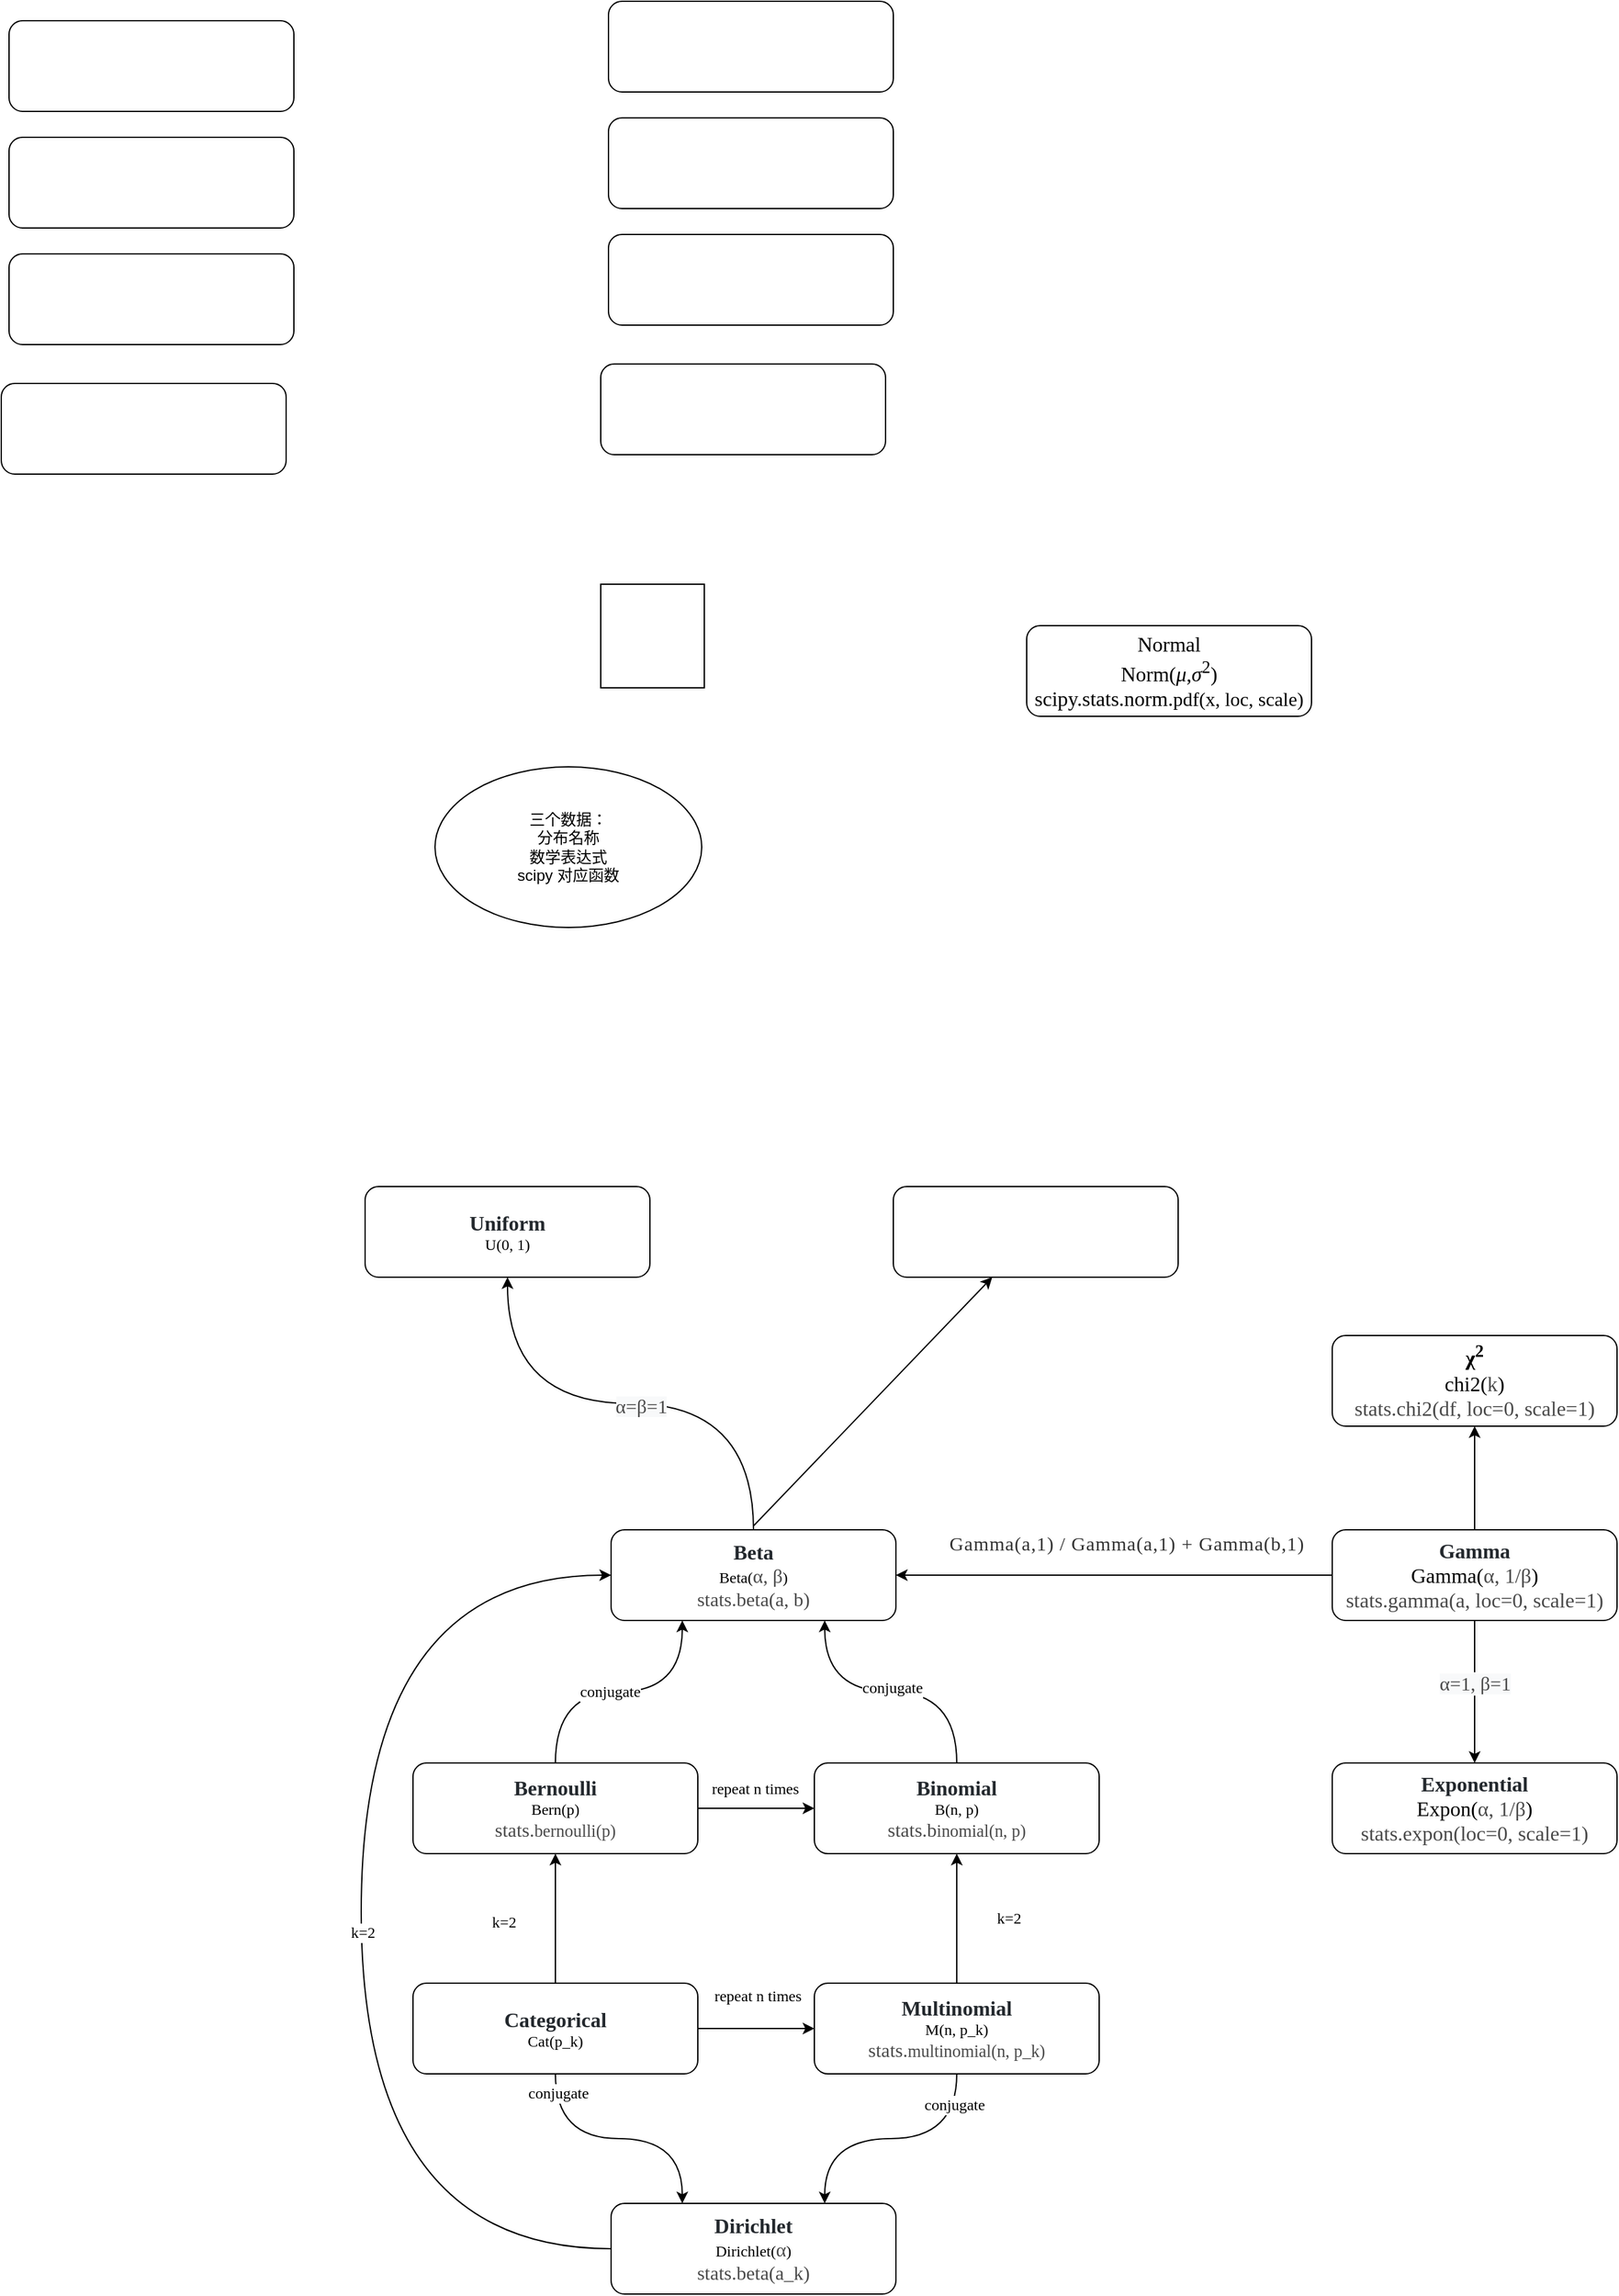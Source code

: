 <mxfile version="14.6.13" type="device"><diagram id="b2CaYkgUw3xgY0C4xX47" name="Page-1"><mxGraphModel dx="655" dy="710" grid="0" gridSize="10" guides="1" tooltips="1" connect="1" arrows="1" fold="1" page="1" pageScale="1" pageWidth="3300" pageHeight="4681" math="0" shadow="0"><root><mxCell id="0"/><mxCell id="1" parent="0"/><mxCell id="jUIoDYva2noRJINr1U3d-1" value="&lt;span style=&quot;box-sizing: border-box ; font-weight: 600 ; color: rgb(36 , 41 , 46) ; font-size: 16px ; background-color: rgb(255 , 255 , 255)&quot;&gt;Uniform&lt;/span&gt;&lt;br&gt;U(0, 1)" style="rounded=1;whiteSpace=wrap;html=1;fontFamily=Times New Roman;align=center;verticalAlign=middle;" vertex="1" parent="1"><mxGeometry x="1194" y="1454" width="220" height="70" as="geometry"/></mxCell><mxCell id="jUIoDYva2noRJINr1U3d-2" value="" style="edgeStyle=orthogonalEdgeStyle;rounded=0;orthogonalLoop=1;jettySize=auto;html=1;fontFamily=Times New Roman;align=center;verticalAlign=middle;fontSize=12;curved=1;" edge="1" parent="1" source="jUIoDYva2noRJINr1U3d-6" target="jUIoDYva2noRJINr1U3d-9"><mxGeometry relative="1" as="geometry"/></mxCell><mxCell id="jUIoDYva2noRJINr1U3d-3" value="repeat n times" style="edgeLabel;html=1;align=center;verticalAlign=middle;resizable=0;points=[];fontFamily=Times New Roman;fontSize=12;" vertex="1" connectable="0" parent="jUIoDYva2noRJINr1U3d-2"><mxGeometry x="0.072" y="-1" relative="1" as="geometry"><mxPoint x="-4" y="-16" as="offset"/></mxGeometry></mxCell><mxCell id="jUIoDYva2noRJINr1U3d-4" style="edgeStyle=orthogonalEdgeStyle;rounded=0;orthogonalLoop=1;jettySize=auto;html=1;exitX=0.5;exitY=0;exitDx=0;exitDy=0;entryX=0.25;entryY=1;entryDx=0;entryDy=0;fontFamily=Times New Roman;align=center;verticalAlign=middle;curved=1;" edge="1" parent="1" source="jUIoDYva2noRJINr1U3d-6" target="jUIoDYva2noRJINr1U3d-23"><mxGeometry relative="1" as="geometry"/></mxCell><mxCell id="jUIoDYva2noRJINr1U3d-5" value="conjugate" style="edgeLabel;html=1;align=center;verticalAlign=middle;resizable=0;points=[];fontSize=12;fontFamily=Times New Roman;" vertex="1" connectable="0" parent="jUIoDYva2noRJINr1U3d-4"><mxGeometry x="-0.132" relative="1" as="geometry"><mxPoint x="6" as="offset"/></mxGeometry></mxCell><mxCell id="jUIoDYva2noRJINr1U3d-6" value="&lt;span style=&quot;box-sizing: border-box; font-weight: 600; color: rgb(36, 41, 46); font-size: 16px; background-color: rgb(255, 255, 255);&quot;&gt;&lt;span style=&quot;box-sizing: border-box ; font-family: , , &amp;quot;segoe ui&amp;quot; , &amp;quot;helvetica&amp;quot; , &amp;quot;arial&amp;quot; , sans-serif , &amp;quot;apple color emoji&amp;quot; , &amp;quot;segoe ui emoji&amp;quot;&quot;&gt;Bernoulli&lt;/span&gt;&lt;/span&gt;&lt;br&gt;Bern(p)&lt;br&gt;&lt;span class=&quot;sig-prename descclassname&quot; style=&quot;box-sizing: border-box; background-color: transparent; color: rgb(74, 74, 74); font-size: 15px;&quot;&gt;stats.&lt;/span&gt;&lt;span class=&quot;sig-name descname&quot; style=&quot;box-sizing: border-box; background-color: transparent; font-size: 1.1em; color: rgb(74, 74, 74);&quot;&gt;bernoulli(p)&lt;/span&gt;" style="rounded=1;whiteSpace=wrap;html=1;fontFamily=Times New Roman;align=center;verticalAlign=middle;" vertex="1" parent="1"><mxGeometry x="1231" y="1899" width="220" height="70" as="geometry"/></mxCell><mxCell id="jUIoDYva2noRJINr1U3d-7" style="edgeStyle=orthogonalEdgeStyle;rounded=0;orthogonalLoop=1;jettySize=auto;html=1;exitX=0.5;exitY=0;exitDx=0;exitDy=0;entryX=0.75;entryY=1;entryDx=0;entryDy=0;fontFamily=Times New Roman;align=center;verticalAlign=middle;curved=1;" edge="1" parent="1" source="jUIoDYva2noRJINr1U3d-9" target="jUIoDYva2noRJINr1U3d-23"><mxGeometry relative="1" as="geometry"/></mxCell><mxCell id="jUIoDYva2noRJINr1U3d-8" value="conjugate" style="edgeLabel;html=1;align=center;verticalAlign=middle;resizable=0;points=[];fontSize=12;fontFamily=Times New Roman;" vertex="1" connectable="0" parent="jUIoDYva2noRJINr1U3d-7"><mxGeometry x="0.035" y="-3" relative="1" as="geometry"><mxPoint x="4" as="offset"/></mxGeometry></mxCell><mxCell id="jUIoDYva2noRJINr1U3d-9" value="&lt;span style=&quot;box-sizing: border-box ; font-weight: 600 ; color: rgb(36 , 41 , 46) ; font-size: 16px ; background-color: rgb(255 , 255 , 255)&quot;&gt;Binomial&lt;/span&gt;&lt;br&gt;B(n, p)&lt;br&gt;&lt;span class=&quot;sig-prename descclassname&quot; style=&quot;background-color: transparent ; box-sizing: border-box ; color: rgb(74 , 74 , 74) ; font-size: 15px&quot;&gt;stats.b&lt;/span&gt;&lt;span class=&quot;sig-name descname&quot; style=&quot;background-color: transparent ; box-sizing: border-box ; font-size: 1.1em ; color: rgb(74 , 74 , 74)&quot;&gt;inomial(n, p)&lt;/span&gt;" style="rounded=1;whiteSpace=wrap;html=1;fontFamily=Times New Roman;align=center;verticalAlign=middle;" vertex="1" parent="1"><mxGeometry x="1541" y="1899" width="220" height="70" as="geometry"/></mxCell><mxCell id="jUIoDYva2noRJINr1U3d-10" value="" style="edgeStyle=orthogonalEdgeStyle;rounded=0;orthogonalLoop=1;jettySize=auto;html=1;fontFamily=Times New Roman;align=center;verticalAlign=middle;fontSize=12;curved=1;" edge="1" parent="1" source="jUIoDYva2noRJINr1U3d-16" target="jUIoDYva2noRJINr1U3d-6"><mxGeometry relative="1" as="geometry"/></mxCell><mxCell id="jUIoDYva2noRJINr1U3d-11" value="k=2" style="edgeLabel;html=1;align=center;verticalAlign=middle;resizable=0;points=[];fontFamily=Times New Roman;fontSize=12;" vertex="1" connectable="0" parent="jUIoDYva2noRJINr1U3d-10"><mxGeometry x="-0.235" y="-1" relative="1" as="geometry"><mxPoint x="-41" y="-9" as="offset"/></mxGeometry></mxCell><mxCell id="jUIoDYva2noRJINr1U3d-12" value="" style="edgeStyle=orthogonalEdgeStyle;rounded=0;orthogonalLoop=1;jettySize=auto;html=1;fontFamily=Times New Roman;align=center;verticalAlign=middle;fontSize=12;curved=1;" edge="1" parent="1" source="jUIoDYva2noRJINr1U3d-16" target="jUIoDYva2noRJINr1U3d-20"><mxGeometry relative="1" as="geometry"/></mxCell><mxCell id="jUIoDYva2noRJINr1U3d-13" value="repeat n times" style="edgeLabel;html=1;align=center;verticalAlign=middle;resizable=0;points=[];fontFamily=Times New Roman;fontSize=12;" vertex="1" connectable="0" parent="jUIoDYva2noRJINr1U3d-12"><mxGeometry x="-0.188" y="3" relative="1" as="geometry"><mxPoint x="9" y="-22" as="offset"/></mxGeometry></mxCell><mxCell id="jUIoDYva2noRJINr1U3d-14" style="edgeStyle=orthogonalEdgeStyle;rounded=0;orthogonalLoop=1;jettySize=auto;html=1;entryX=0.25;entryY=0;entryDx=0;entryDy=0;fontFamily=Times New Roman;fontSize=12;align=center;verticalAlign=middle;curved=1;" edge="1" parent="1" source="jUIoDYva2noRJINr1U3d-16" target="jUIoDYva2noRJINr1U3d-26"><mxGeometry relative="1" as="geometry"/></mxCell><mxCell id="jUIoDYva2noRJINr1U3d-15" value="conjugate" style="edgeLabel;html=1;align=center;verticalAlign=middle;resizable=0;points=[];fontSize=12;fontFamily=Times New Roman;" vertex="1" connectable="0" parent="jUIoDYva2noRJINr1U3d-14"><mxGeometry x="-0.847" y="2" relative="1" as="geometry"><mxPoint as="offset"/></mxGeometry></mxCell><mxCell id="jUIoDYva2noRJINr1U3d-16" value="&lt;span style=&quot;box-sizing: border-box; font-weight: 600; color: rgb(36, 41, 46); font-size: 16px; background-color: rgb(255, 255, 255);&quot;&gt;Categorical&lt;/span&gt;&lt;br&gt;Cat(p_k)" style="rounded=1;whiteSpace=wrap;html=1;fontFamily=Times New Roman;align=center;verticalAlign=middle;" vertex="1" parent="1"><mxGeometry x="1231" y="2069" width="220" height="70" as="geometry"/></mxCell><mxCell id="jUIoDYva2noRJINr1U3d-17" value="k=2" style="edgeStyle=orthogonalEdgeStyle;rounded=0;orthogonalLoop=1;jettySize=auto;html=1;fontFamily=Times New Roman;align=center;verticalAlign=middle;fontSize=12;curved=1;" edge="1" parent="1" source="jUIoDYva2noRJINr1U3d-20" target="jUIoDYva2noRJINr1U3d-9"><mxGeometry y="-40" relative="1" as="geometry"><mxPoint as="offset"/></mxGeometry></mxCell><mxCell id="jUIoDYva2noRJINr1U3d-18" style="edgeStyle=orthogonalEdgeStyle;rounded=0;orthogonalLoop=1;jettySize=auto;html=1;exitX=0.5;exitY=1;exitDx=0;exitDy=0;entryX=0.75;entryY=0;entryDx=0;entryDy=0;fontFamily=Times New Roman;fontSize=12;align=center;verticalAlign=middle;curved=1;" edge="1" parent="1" source="jUIoDYva2noRJINr1U3d-20" target="jUIoDYva2noRJINr1U3d-26"><mxGeometry relative="1" as="geometry"/></mxCell><mxCell id="jUIoDYva2noRJINr1U3d-19" value="conjugate" style="edgeLabel;html=1;align=center;verticalAlign=middle;resizable=0;points=[];fontSize=12;fontFamily=Times New Roman;" vertex="1" connectable="0" parent="jUIoDYva2noRJINr1U3d-18"><mxGeometry x="-0.763" y="-2" relative="1" as="geometry"><mxPoint as="offset"/></mxGeometry></mxCell><mxCell id="jUIoDYva2noRJINr1U3d-20" value="&lt;span style=&quot;box-sizing: border-box ; font-weight: 600 ; color: rgb(36 , 41 , 46) ; font-size: 16px ; background-color: rgb(255 , 255 , 255)&quot;&gt;Multinomial&lt;/span&gt;&lt;br&gt;M(n, p_k)&lt;br&gt;&lt;span class=&quot;sig-prename descclassname&quot; style=&quot;box-sizing: border-box ; background-color: transparent ; color: rgb(74 , 74 , 74) ; font-size: 15px&quot;&gt;stats.&lt;/span&gt;&lt;span class=&quot;sig-name descname&quot; style=&quot;box-sizing: border-box ; background-color: transparent ; font-size: 1.1em ; color: rgb(74 , 74 , 74)&quot;&gt;multinomial(n, p_k)&lt;/span&gt;" style="rounded=1;whiteSpace=wrap;html=1;fontFamily=Times New Roman;align=center;verticalAlign=middle;" vertex="1" parent="1"><mxGeometry x="1541" y="2069" width="220" height="70" as="geometry"/></mxCell><mxCell id="jUIoDYva2noRJINr1U3d-21" value="" style="edgeStyle=orthogonalEdgeStyle;rounded=0;orthogonalLoop=1;jettySize=auto;html=1;fontFamily=Times New Roman;fontSize=12;align=center;verticalAlign=middle;curved=1;" edge="1" parent="1" source="jUIoDYva2noRJINr1U3d-23" target="jUIoDYva2noRJINr1U3d-1"><mxGeometry relative="1" as="geometry"/></mxCell><mxCell id="jUIoDYva2noRJINr1U3d-22" value="&lt;span style=&quot;color: rgb(74 , 74 , 74) ; font-size: 15px ; background-color: rgb(248 , 249 , 250)&quot;&gt;α=β=1&lt;/span&gt;" style="edgeLabel;html=1;align=center;verticalAlign=middle;resizable=0;points=[];fontSize=12;fontFamily=Times New Roman;" vertex="1" connectable="0" parent="jUIoDYva2noRJINr1U3d-21"><mxGeometry x="-0.04" y="1" relative="1" as="geometry"><mxPoint as="offset"/></mxGeometry></mxCell><mxCell id="jUIoDYva2noRJINr1U3d-23" value="&lt;span style=&quot;box-sizing: border-box ; font-weight: 600 ; color: rgb(36 , 41 , 46) ; font-size: 16px ; background-color: rgb(255 , 255 , 255)&quot;&gt;&lt;span style=&quot;box-sizing: border-box ; font-family: , , &amp;#34;segoe ui&amp;#34; , &amp;#34;helvetica&amp;#34; , &amp;#34;arial&amp;#34; , sans-serif , &amp;#34;apple color emoji&amp;#34; , &amp;#34;segoe ui emoji&amp;#34;&quot;&gt;Beta&lt;/span&gt;&lt;/span&gt;&lt;br&gt;Beta(&lt;span style=&quot;color: rgb(74 , 74 , 74) ; font-size: 15px&quot;&gt;α, β&lt;/span&gt;)&lt;br&gt;&lt;span class=&quot;sig-prename descclassname&quot; style=&quot;box-sizing: border-box ; background-color: transparent ; color: rgb(74 , 74 , 74) ; font-size: 15px&quot;&gt;stats.beta(a, b)&lt;/span&gt;" style="rounded=1;whiteSpace=wrap;html=1;fontFamily=Times New Roman;align=center;verticalAlign=middle;" vertex="1" parent="1"><mxGeometry x="1384" y="1719" width="220" height="70" as="geometry"/></mxCell><mxCell id="jUIoDYva2noRJINr1U3d-24" style="edgeStyle=orthogonalEdgeStyle;rounded=0;orthogonalLoop=1;jettySize=auto;html=1;entryX=0;entryY=0.5;entryDx=0;entryDy=0;fontFamily=Times New Roman;fontSize=12;align=center;verticalAlign=middle;exitX=0;exitY=0.5;exitDx=0;exitDy=0;curved=1;" edge="1" parent="1" source="jUIoDYva2noRJINr1U3d-26" target="jUIoDYva2noRJINr1U3d-23"><mxGeometry relative="1" as="geometry"><Array as="points"><mxPoint x="1191" y="2274"/><mxPoint x="1191" y="1754"/></Array></mxGeometry></mxCell><mxCell id="jUIoDYva2noRJINr1U3d-25" value="k=2" style="edgeLabel;html=1;align=center;verticalAlign=middle;resizable=0;points=[];fontSize=12;fontFamily=Times New Roman;" vertex="1" connectable="0" parent="jUIoDYva2noRJINr1U3d-24"><mxGeometry x="-0.035" y="-1" relative="1" as="geometry"><mxPoint as="offset"/></mxGeometry></mxCell><mxCell id="jUIoDYva2noRJINr1U3d-26" value="&lt;font color=&quot;#24292e&quot;&gt;&lt;span style=&quot;font-size: 16px ; background-color: rgb(255 , 255 , 255)&quot;&gt;&lt;b&gt;Dirichlet&lt;br&gt;&lt;/b&gt;&lt;/span&gt;&lt;/font&gt;Dirichlet(&lt;span style=&quot;color: rgb(74 , 74 , 74) ; font-size: 15px&quot;&gt;α&lt;/span&gt;)&lt;br&gt;&lt;span class=&quot;sig-prename descclassname&quot; style=&quot;box-sizing: border-box ; background-color: transparent ; color: rgb(74 , 74 , 74) ; font-size: 15px&quot;&gt;stats.beta(a_k)&lt;/span&gt;" style="rounded=1;whiteSpace=wrap;html=1;fontFamily=Times New Roman;align=center;verticalAlign=middle;" vertex="1" parent="1"><mxGeometry x="1384" y="2239" width="220" height="70" as="geometry"/></mxCell><mxCell id="jUIoDYva2noRJINr1U3d-27" style="edgeStyle=orthogonalEdgeStyle;rounded=0;orthogonalLoop=1;jettySize=auto;html=1;exitX=0;exitY=0.5;exitDx=0;exitDy=0;entryX=1;entryY=0.5;entryDx=0;entryDy=0;fontFamily=Times New Roman;fontSize=12;align=center;verticalAlign=middle;curved=1;" edge="1" parent="1" source="jUIoDYva2noRJINr1U3d-32" target="jUIoDYva2noRJINr1U3d-23"><mxGeometry relative="1" as="geometry"/></mxCell><mxCell id="jUIoDYva2noRJINr1U3d-28" value="&lt;span style=&quot;color: rgb(51 , 51 , 51) ; font-family: , , &amp;#34;helvetica neue&amp;#34; , &amp;#34;pingfang sc&amp;#34; , &amp;#34;hiragino sans gb&amp;#34; , &amp;#34;microsoft yahei ui&amp;#34; , &amp;#34;microsoft yahei&amp;#34; , &amp;#34;arial&amp;#34; , sans-serif ; font-size: 15px ; letter-spacing: 0.544px ; text-align: justify&quot;&gt;Gamma(a,1) / Gamma(a,1) + Gamma(b,1)&lt;/span&gt;" style="edgeLabel;html=1;align=center;verticalAlign=middle;resizable=0;points=[];fontSize=12;fontFamily=Times New Roman;" vertex="1" connectable="0" parent="jUIoDYva2noRJINr1U3d-27"><mxGeometry x="-0.177" y="-3" relative="1" as="geometry"><mxPoint x="-21" y="-22" as="offset"/></mxGeometry></mxCell><mxCell id="jUIoDYva2noRJINr1U3d-29" value="" style="edgeStyle=orthogonalEdgeStyle;rounded=0;orthogonalLoop=1;jettySize=auto;html=1;fontFamily=Times New Roman;fontSize=12;align=center;verticalAlign=middle;curved=1;" edge="1" parent="1" source="jUIoDYva2noRJINr1U3d-32" target="jUIoDYva2noRJINr1U3d-33"><mxGeometry relative="1" as="geometry"/></mxCell><mxCell id="jUIoDYva2noRJINr1U3d-30" value="&lt;span style=&quot;color: rgb(74 , 74 , 74) ; font-size: 15px ; background-color: rgb(248 , 249 , 250)&quot;&gt;α=1, β=1&lt;/span&gt;" style="edgeLabel;html=1;align=center;verticalAlign=middle;resizable=0;points=[];fontSize=12;fontFamily=Times New Roman;" vertex="1" connectable="0" parent="jUIoDYva2noRJINr1U3d-29"><mxGeometry x="-0.124" relative="1" as="geometry"><mxPoint as="offset"/></mxGeometry></mxCell><mxCell id="jUIoDYva2noRJINr1U3d-31" value="" style="edgeStyle=orthogonalEdgeStyle;rounded=0;orthogonalLoop=1;jettySize=auto;html=1;fontFamily=Times New Roman;fontSize=12;align=center;verticalAlign=middle;curved=1;" edge="1" parent="1" source="jUIoDYva2noRJINr1U3d-32" target="jUIoDYva2noRJINr1U3d-34"><mxGeometry relative="1" as="geometry"/></mxCell><mxCell id="jUIoDYva2noRJINr1U3d-32" value="&lt;font style=&quot;font-size: 16px&quot;&gt;&lt;span style=&quot;box-sizing: border-box ; font-weight: 600 ; color: rgb(36 , 41 , 46) ; background-color: rgb(255 , 255 , 255)&quot;&gt;&lt;span style=&quot;box-sizing: border-box&quot;&gt;Gamma&lt;/span&gt;&lt;/span&gt;&lt;br&gt;Gamma(&lt;span style=&quot;color: rgb(74 , 74 , 74)&quot;&gt;α, 1/β&lt;/span&gt;)&lt;br&gt;&lt;span class=&quot;sig-prename descclassname&quot; style=&quot;box-sizing: border-box ; background-color: transparent ; color: rgb(74 , 74 , 74)&quot;&gt;stats.gamma(a, loc=0, scale=1)&lt;/span&gt;&lt;/font&gt;" style="rounded=1;whiteSpace=wrap;html=1;fontFamily=Times New Roman;align=center;verticalAlign=middle;" vertex="1" parent="1"><mxGeometry x="1941" y="1719" width="220" height="70" as="geometry"/></mxCell><mxCell id="jUIoDYva2noRJINr1U3d-33" value="&lt;font style=&quot;font-size: 16px&quot;&gt;&lt;span style=&quot;box-sizing: border-box ; font-weight: 600 ; color: rgb(36 , 41 , 46) ; background-color: rgb(255 , 255 , 255)&quot;&gt;&lt;span style=&quot;box-sizing: border-box&quot;&gt;Exponential&lt;/span&gt;&lt;/span&gt;&lt;br&gt;Expon(&lt;span style=&quot;color: rgb(74 , 74 , 74)&quot;&gt;α, 1/β&lt;/span&gt;)&lt;br&gt;&lt;span class=&quot;sig-prename descclassname&quot; style=&quot;box-sizing: border-box ; background-color: transparent ; color: rgb(74 , 74 , 74)&quot;&gt;stats.expon(loc=0, scale=1)&lt;/span&gt;&lt;/font&gt;" style="rounded=1;whiteSpace=wrap;html=1;fontFamily=Times New Roman;align=center;verticalAlign=middle;" vertex="1" parent="1"><mxGeometry x="1941" y="1899" width="220" height="70" as="geometry"/></mxCell><mxCell id="jUIoDYva2noRJINr1U3d-34" value="&lt;font style=&quot;font-size: 16px&quot;&gt;&lt;font style=&quot;font-size: 16px&quot;&gt;&lt;span style=&quot;background-color: rgb(255 , 255 , 255)&quot;&gt;&lt;b&gt;χ&lt;sup&gt;2&lt;/sup&gt;&lt;/b&gt;&lt;/span&gt;&lt;br&gt;&lt;span style=&quot;background-color: rgb(255 , 255 , 255)&quot;&gt;chi2&lt;/span&gt;(&lt;span style=&quot;color: rgb(74 , 74 , 74)&quot;&gt;k&lt;/span&gt;)&lt;br&gt;&lt;/font&gt;&lt;span class=&quot;sig-prename descclassname&quot; style=&quot;box-sizing: border-box ; background-color: transparent ; color: rgb(74 , 74 , 74)&quot;&gt;&lt;font style=&quot;font-size: 16px&quot;&gt;stats.chi2(df, loc=0, scale=&lt;/font&gt;1)&lt;/span&gt;&lt;/font&gt;" style="rounded=1;whiteSpace=wrap;html=1;fontFamily=Times New Roman;align=center;verticalAlign=middle;" vertex="1" parent="1"><mxGeometry x="1941" y="1569" width="220" height="70" as="geometry"/></mxCell><mxCell id="jUIoDYva2noRJINr1U3d-35" value="" style="rounded=1;whiteSpace=wrap;html=1;fontFamily=Times New Roman;align=center;verticalAlign=middle;" vertex="1" parent="1"><mxGeometry x="919" y="554" width="220" height="70" as="geometry"/></mxCell><mxCell id="jUIoDYva2noRJINr1U3d-37" value="&lt;h2&gt;&lt;span class=&quot;help-block&quot;&gt;&lt;span class=&quot;MathJax&quot; id=&quot;MathJax-Element-2-Frame&quot; tabindex=&quot;0&quot; style=&quot;position: relative&quot;&gt;&lt;span class=&quot;math&quot; id=&quot;MathJax-Span-11&quot; style=&quot;width: 13.864em ; display: inline-block&quot;&gt;&lt;span style=&quot;display: inline-block ; position: relative ; width: 11.005em ; height: 0px ; font-size: 126%&quot;&gt;&lt;span style=&quot;position: absolute ; clip: rect(1.661em , 1011.01em , 2.646em , -1000em) ; top: -2.54em ; left: 0em&quot;&gt;&lt;span class=&quot;mrow&quot; id=&quot;MathJax-Span-12&quot;&gt;&lt;span class=&quot;mo&quot; id=&quot;MathJax-Span-17&quot; style=&quot;font-family: &amp;#34;stixgeneral&amp;#34; ; padding-left: 0.313em&quot;&gt;&lt;/span&gt;&lt;/span&gt;&lt;/span&gt;&lt;/span&gt;&lt;/span&gt;&lt;/span&gt;&lt;/span&gt;&lt;/h2&gt;&lt;h2&gt;&lt;span class=&quot;MathJax&quot; id=&quot;MathJax-Element-4-Frame&quot; tabindex=&quot;0&quot; style=&quot;position: relative&quot;&gt;&lt;span class=&quot;math&quot; id=&quot;MathJax-Span-30&quot; style=&quot;width: 4.737em ; display: inline-block&quot;&gt;&lt;span style=&quot;display: inline-block ; position: relative ; width: 3.757em ; height: 0px ; font-size: 126%&quot;&gt;&lt;span style=&quot;position: absolute ; clip: rect(1.784em , 1003.71em , 2.824em , -1000em) ; top: -2.54em ; left: 0em&quot;&gt;&lt;span style=&quot;display: inline-block ; width: 0px ; height: 2.54em&quot;&gt;的&lt;/span&gt;&lt;/span&gt;&lt;/span&gt;&lt;span style=&quot;display: inline-block ; overflow: hidden ; vertical-align: -0.292em ; border-left: 0px solid ; width: 0px ; height: 1.177em&quot;&gt;&lt;/span&gt;&lt;/span&gt;&lt;/span&gt;&lt;/h2&gt;" style="rounded=1;whiteSpace=wrap;html=1;fontFamily=Times New Roman;align=center;verticalAlign=middle;" vertex="1" parent="1"><mxGeometry x="1602" y="1454" width="220" height="70" as="geometry"/></mxCell><mxCell id="jUIoDYva2noRJINr1U3d-38" value="" style="rounded=1;whiteSpace=wrap;html=1;fontFamily=Times New Roman;align=center;verticalAlign=middle;" vertex="1" parent="1"><mxGeometry x="919" y="644" width="220" height="70" as="geometry"/></mxCell><mxCell id="jUIoDYva2noRJINr1U3d-39" value="" style="rounded=1;whiteSpace=wrap;html=1;fontFamily=Times New Roman;align=center;verticalAlign=middle;" vertex="1" parent="1"><mxGeometry x="919" y="734" width="220" height="70" as="geometry"/></mxCell><mxCell id="jUIoDYva2noRJINr1U3d-40" value="" style="rounded=1;whiteSpace=wrap;html=1;fontFamily=Times New Roman;align=center;verticalAlign=middle;" vertex="1" parent="1"><mxGeometry x="913" y="834" width="220" height="70" as="geometry"/></mxCell><mxCell id="jUIoDYva2noRJINr1U3d-41" value="" style="rounded=1;whiteSpace=wrap;html=1;fontFamily=Times New Roman;align=center;verticalAlign=middle;" vertex="1" parent="1"><mxGeometry x="1382" y="539" width="220" height="70" as="geometry"/></mxCell><mxCell id="jUIoDYva2noRJINr1U3d-42" value="" style="rounded=1;whiteSpace=wrap;html=1;fontFamily=Times New Roman;align=center;verticalAlign=middle;" vertex="1" parent="1"><mxGeometry x="1382" y="629" width="220" height="70" as="geometry"/></mxCell><mxCell id="jUIoDYva2noRJINr1U3d-43" value="" style="rounded=1;whiteSpace=wrap;html=1;fontFamily=Times New Roman;align=center;verticalAlign=middle;" vertex="1" parent="1"><mxGeometry x="1382" y="719" width="220" height="70" as="geometry"/></mxCell><mxCell id="jUIoDYva2noRJINr1U3d-44" value="" style="rounded=1;whiteSpace=wrap;html=1;fontFamily=Times New Roman;align=center;verticalAlign=middle;" vertex="1" parent="1"><mxGeometry x="1376" y="819" width="220" height="70" as="geometry"/></mxCell><mxCell id="jUIoDYva2noRJINr1U3d-46" value="&lt;font style=&quot;font-size: 16px ; background-color: rgb(255 , 255 , 255)&quot;&gt;&lt;font style=&quot;font-size: 16px&quot;&gt;Normal&lt;br&gt;&lt;/font&gt;Norm(&lt;span style=&quot;font-style: italic&quot;&gt;μ&lt;/span&gt;&lt;font style=&quot;font-size: 16px&quot;&gt;,&lt;/font&gt;&lt;span style=&quot;font-style: italic&quot;&gt;σ&lt;/span&gt;&lt;span style=&quot;position: absolute ; clip: rect(3.487em , 1000.53em , 4.085em , -1000em) ; top: -3.995em ; left: 0em&quot;&gt;&lt;span class=&quot;mi&quot; id=&quot;MathJax-Span-50&quot; style=&quot;font-style: italic&quot;&gt;&lt;span style=&quot;display: inline-block ; overflow: hidden ; height: 1px ; width: 0.033em&quot;&gt;&lt;/span&gt;&lt;/span&gt;&lt;span style=&quot;display: inline-block ; width: 0px ; height: 3.995em&quot;&gt;&lt;/span&gt;&lt;/span&gt;&lt;sup&gt;2&lt;/sup&gt;&lt;/font&gt;&lt;font style=&quot;font-size: 16px&quot;&gt;&lt;font style=&quot;font-size: 16px ; background-color: rgb(255 , 255 , 255)&quot;&gt;)&lt;br&gt;&lt;span class=&quot;sig-prename descclassname&quot; style=&quot;box-sizing: border-box ; text-align: left&quot;&gt;&lt;span class=&quot;pre&quot; style=&quot;box-sizing: border-box&quot;&gt;scipy.stats.&lt;/span&gt;&lt;/span&gt;&lt;span class=&quot;sig-name descname&quot; style=&quot;box-sizing: border-box ; text-align: left&quot;&gt;&lt;span class=&quot;pre&quot; style=&quot;box-sizing: border-box&quot;&gt;norm.&lt;span class=&quot;pre&quot; style=&quot;box-sizing: border-box ; font-size: 15px&quot;&gt;pdf(x,&lt;/span&gt;&lt;span style=&quot;font-size: 15px&quot;&gt;&lt;span class=&quot;Apple-converted-space&quot;&gt;&amp;nbsp;&lt;/span&gt;&lt;/span&gt;&lt;span class=&quot;pre&quot; style=&quot;box-sizing: border-box ; font-size: 15px&quot;&gt;loc,&lt;/span&gt;&lt;span style=&quot;font-size: 15px&quot;&gt;&lt;span class=&quot;Apple-converted-space&quot;&gt;&amp;nbsp;&lt;/span&gt;&lt;/span&gt;&lt;span class=&quot;pre&quot; style=&quot;box-sizing: border-box ; font-size: 15px&quot;&gt;scale)&lt;/span&gt;&lt;/span&gt;&lt;/span&gt;&lt;/font&gt;&lt;br&gt;&lt;/font&gt;" style="rounded=1;whiteSpace=wrap;html=1;fontFamily=Times New Roman;align=center;verticalAlign=middle;" vertex="1" parent="1"><mxGeometry x="1705" y="1021" width="220" height="70" as="geometry"/></mxCell><mxCell id="jUIoDYva2noRJINr1U3d-47" value="三个数据：&lt;br&gt;分布名称&lt;br&gt;数学表达式&lt;br&gt;scipy 对应函数" style="ellipse;whiteSpace=wrap;html=1;" vertex="1" parent="1"><mxGeometry x="1248" y="1130" width="206" height="124" as="geometry"/></mxCell><mxCell id="jUIoDYva2noRJINr1U3d-49" value="" style="endArrow=classic;html=1;" edge="1" parent="1" target="jUIoDYva2noRJINr1U3d-37"><mxGeometry width="50" height="50" relative="1" as="geometry"><mxPoint x="1494" y="1716" as="sourcePoint"/><mxPoint x="1483" y="1622" as="targetPoint"/></mxGeometry></mxCell><mxCell id="jUIoDYva2noRJINr1U3d-54" value="&lt;h2 style=&quot;font-size: 16px&quot;&gt;&lt;span class=&quot;MathJax&quot; id=&quot;MathJax-Element-4-Frame&quot; tabindex=&quot;0&quot; style=&quot;position: relative&quot;&gt;&lt;nobr&gt;&lt;span class=&quot;math&quot; id=&quot;MathJax-Span-30&quot; style=&quot;width: 4.737em ; display: inline-block&quot;&gt;&lt;font style=&quot;font-size: 16px&quot;&gt;&lt;span style=&quot;display: inline-block ; position: relative ; width: 3.757em ; height: 0px&quot;&gt;&lt;span style=&quot;position: absolute ; clip: rect(1.784em , 1003.71em , 2.824em , -1000em) ; top: -2.54em ; left: 0em&quot;&gt;&lt;span class=&quot;mrow&quot; id=&quot;MathJax-Span-31&quot;&gt;&lt;span class=&quot;texatom&quot; id=&quot;MathJax-Span-32&quot;&gt;&lt;span class=&quot;mrow&quot; id=&quot;MathJax-Span-33&quot;&gt;&lt;span class=&quot;mi&quot; id=&quot;MathJax-Span-34&quot; style=&quot;font-family: &amp;#34;stixgeneral&amp;#34;&quot;&gt;E&lt;/span&gt;&lt;/span&gt;&lt;/span&gt;&lt;span class=&quot;mo&quot; id=&quot;MathJax-Span-35&quot; style=&quot;font-family: &amp;#34;stixgeneral&amp;#34;&quot;&gt;(&lt;/span&gt;&lt;span class=&quot;mi&quot; id=&quot;MathJax-Span-36&quot; style=&quot;font-family: &amp;#34;stixgeneral&amp;#34; ; font-style: italic&quot;&gt;X&lt;span style=&quot;display: inline-block ; overflow: hidden ; height: 1px ; width: 0.044em&quot;&gt;&lt;/span&gt;&lt;/span&gt;&lt;span class=&quot;mo&quot; id=&quot;MathJax-Span-37&quot; style=&quot;font-family: &amp;#34;stixgeneral&amp;#34;&quot;&gt;)&lt;/span&gt;&lt;span class=&quot;mo&quot; id=&quot;MathJax-Span-38&quot; style=&quot;font-family: &amp;#34;stixgeneral&amp;#34; ; padding-left: 0.313em&quot;&gt;=&lt;/span&gt;&lt;span class=&quot;mi&quot; id=&quot;MathJax-Span-39&quot; style=&quot;font-family: &amp;#34;stixgeneral&amp;#34; ; font-style: italic ; padding-left: 0.313em&quot;&gt;μ&lt;/span&gt;&lt;/span&gt;&lt;/span&gt;&lt;/span&gt;&lt;span style=&quot;display: inline-block ; overflow: hidden ; vertical-align: -0.292em ; border-left: 0px solid ; width: 0px ; height: 1.177em&quot;&gt;&lt;/span&gt;&lt;/font&gt;&lt;/span&gt;&lt;/nobr&gt;&lt;/span&gt;&lt;/h2&gt;&lt;h2 style=&quot;font-size: 16px&quot;&gt;&lt;div class=&quot;MathJax_Display&quot;&gt;&lt;span class=&quot;MathJax&quot; id=&quot;MathJax-Element-5-Frame&quot; tabindex=&quot;0&quot; style=&quot;position: relative&quot;&gt;&lt;nobr&gt;&lt;span class=&quot;math&quot; id=&quot;MathJax-Span-40&quot; style=&quot;width: 6.298em ; display: inline-block&quot;&gt;&lt;font style=&quot;font-size: 16px&quot;&gt;&lt;span style=&quot;display: inline-block ; position: relative ; width: 5em ; height: 0px&quot;&gt;&lt;span style=&quot;position: absolute ; clip: rect(1.569em , 1005em , 2.796em , -1000em) ; top: -2.54em ; left: 0em&quot;&gt;&lt;span class=&quot;mrow&quot; id=&quot;MathJax-Span-41&quot;&gt;&lt;span class=&quot;msubsup&quot; id=&quot;MathJax-Span-49&quot; style=&quot;padding-left: 0.313em&quot;&gt;&lt;span style=&quot;display: inline-block ; position: relative ; width: 1.019em ; height: 0px&quot;&gt;&lt;span style=&quot;position: absolute ; clip: rect(3.487em , 1000.53em , 4.085em , -1000em) ; top: -3.995em ; left: 0em&quot;&gt;&lt;br&gt;&lt;/span&gt;&lt;/span&gt;&lt;/span&gt;&lt;/span&gt;&lt;span style=&quot;display: inline-block ; width: 0px ; height: 2.54em&quot;&gt;&lt;/span&gt;&lt;/span&gt;&lt;/span&gt;&lt;span style=&quot;display: inline-block ; overflow: hidden ; vertical-align: -0.256em ; border-left: 0px solid ; width: 0px ; height: 1.412em&quot;&gt;&lt;/span&gt;&lt;/font&gt;&lt;/span&gt;&lt;/nobr&gt;&lt;/span&gt;&lt;/div&gt;&lt;/h2&gt;" style="whiteSpace=wrap;html=1;aspect=fixed;" vertex="1" parent="1"><mxGeometry x="1376" y="989" width="80" height="80" as="geometry"/></mxCell></root></mxGraphModel></diagram></mxfile>